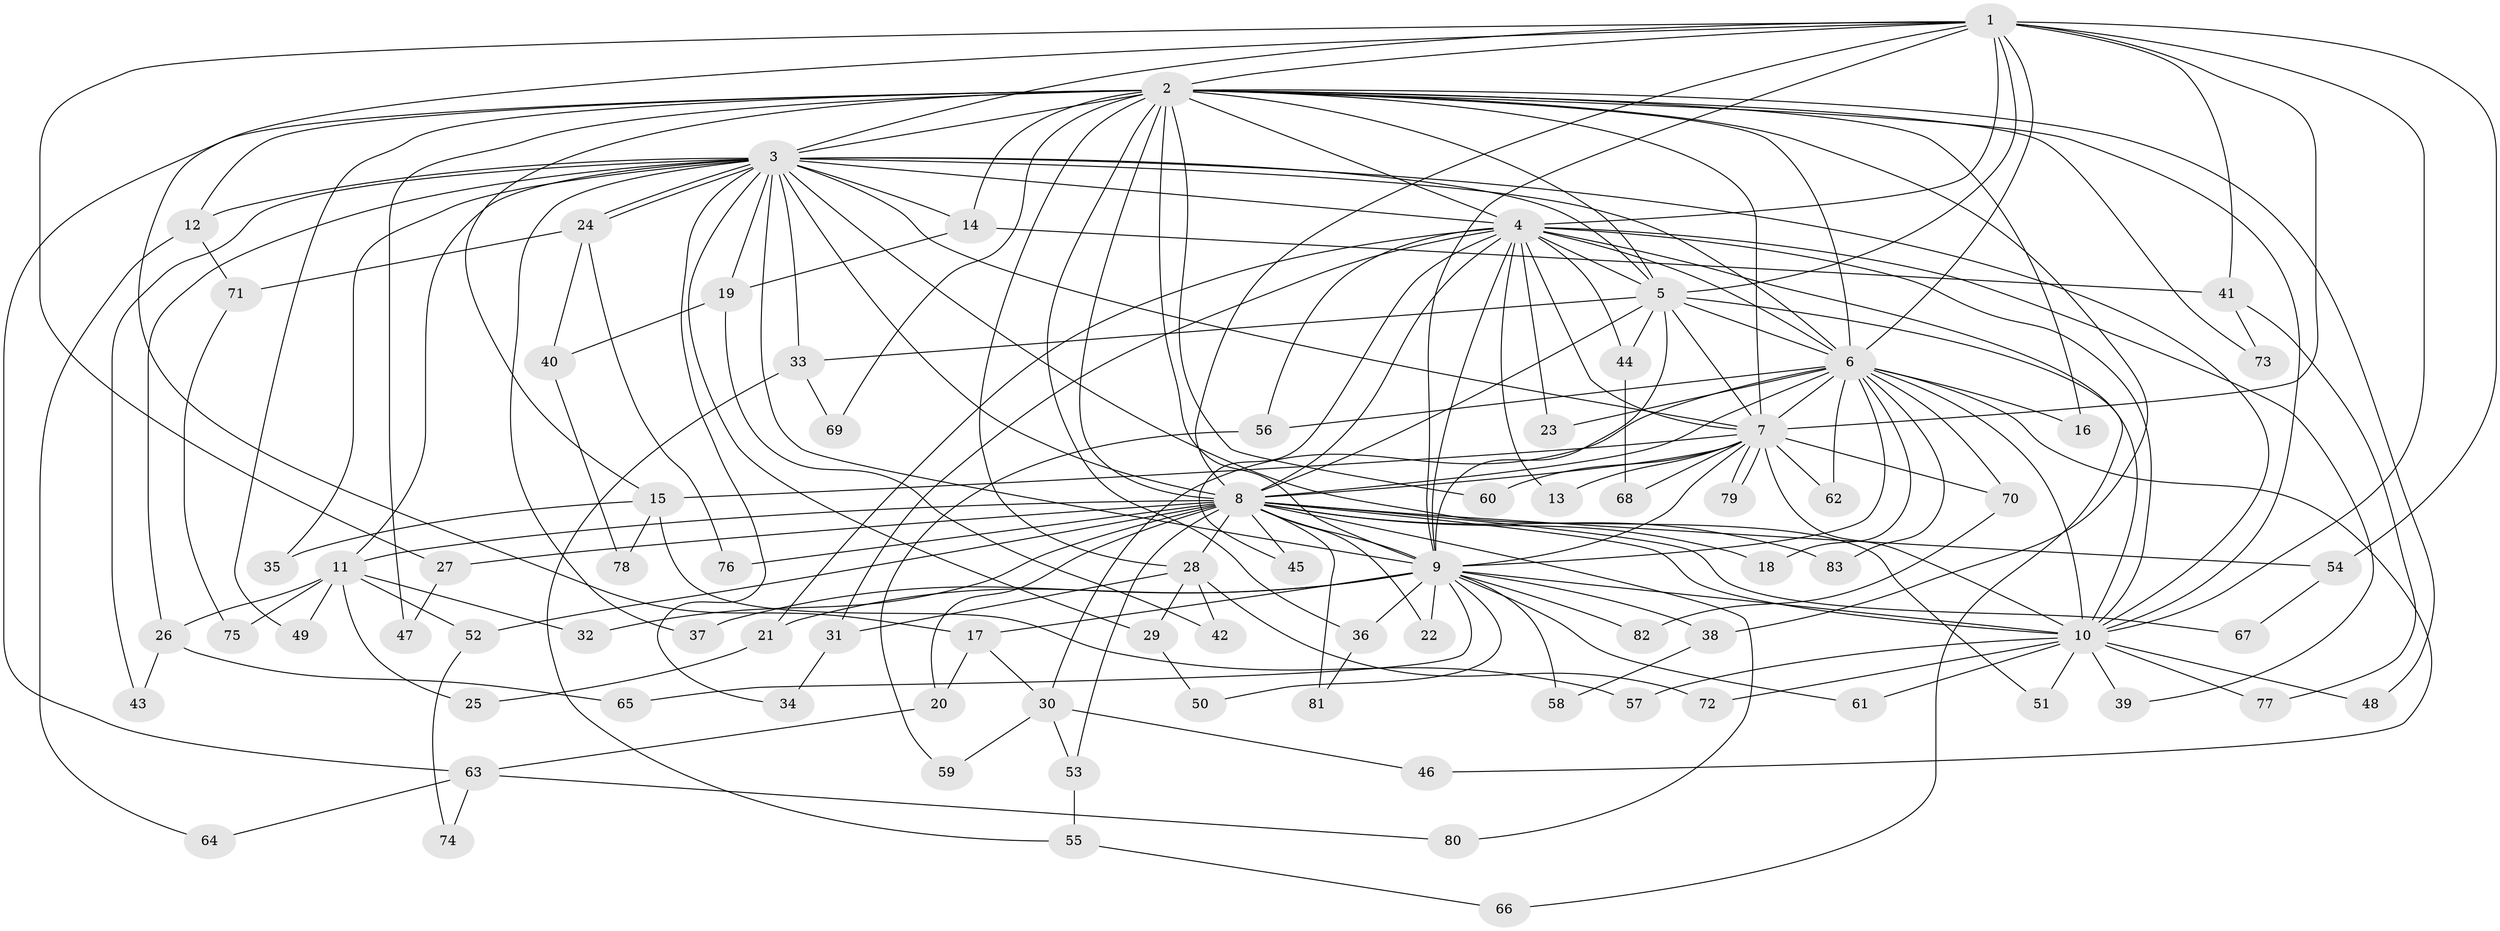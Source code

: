 // Generated by graph-tools (version 1.1) at 2025/45/03/09/25 04:45:41]
// undirected, 83 vertices, 191 edges
graph export_dot {
graph [start="1"]
  node [color=gray90,style=filled];
  1;
  2;
  3;
  4;
  5;
  6;
  7;
  8;
  9;
  10;
  11;
  12;
  13;
  14;
  15;
  16;
  17;
  18;
  19;
  20;
  21;
  22;
  23;
  24;
  25;
  26;
  27;
  28;
  29;
  30;
  31;
  32;
  33;
  34;
  35;
  36;
  37;
  38;
  39;
  40;
  41;
  42;
  43;
  44;
  45;
  46;
  47;
  48;
  49;
  50;
  51;
  52;
  53;
  54;
  55;
  56;
  57;
  58;
  59;
  60;
  61;
  62;
  63;
  64;
  65;
  66;
  67;
  68;
  69;
  70;
  71;
  72;
  73;
  74;
  75;
  76;
  77;
  78;
  79;
  80;
  81;
  82;
  83;
  1 -- 2;
  1 -- 3;
  1 -- 4;
  1 -- 5;
  1 -- 6;
  1 -- 7;
  1 -- 8;
  1 -- 9;
  1 -- 10;
  1 -- 17;
  1 -- 27;
  1 -- 41;
  1 -- 54;
  2 -- 3;
  2 -- 4;
  2 -- 5;
  2 -- 6;
  2 -- 7;
  2 -- 8;
  2 -- 9;
  2 -- 10;
  2 -- 12;
  2 -- 14;
  2 -- 15;
  2 -- 16;
  2 -- 28;
  2 -- 36;
  2 -- 38;
  2 -- 47;
  2 -- 48;
  2 -- 49;
  2 -- 60;
  2 -- 63;
  2 -- 69;
  2 -- 73;
  3 -- 4;
  3 -- 5;
  3 -- 6;
  3 -- 7;
  3 -- 8;
  3 -- 9;
  3 -- 10;
  3 -- 11;
  3 -- 12;
  3 -- 14;
  3 -- 19;
  3 -- 24;
  3 -- 24;
  3 -- 26;
  3 -- 29;
  3 -- 33;
  3 -- 34;
  3 -- 35;
  3 -- 37;
  3 -- 43;
  3 -- 51;
  4 -- 5;
  4 -- 6;
  4 -- 7;
  4 -- 8;
  4 -- 9;
  4 -- 10;
  4 -- 13;
  4 -- 21;
  4 -- 23;
  4 -- 31;
  4 -- 39;
  4 -- 44;
  4 -- 45;
  4 -- 56;
  4 -- 66;
  5 -- 6;
  5 -- 7;
  5 -- 8;
  5 -- 9;
  5 -- 10;
  5 -- 33;
  5 -- 44;
  6 -- 7;
  6 -- 8;
  6 -- 9;
  6 -- 10;
  6 -- 16;
  6 -- 18;
  6 -- 23;
  6 -- 30;
  6 -- 46;
  6 -- 56;
  6 -- 62;
  6 -- 70;
  6 -- 83;
  7 -- 8;
  7 -- 9;
  7 -- 10;
  7 -- 13;
  7 -- 15;
  7 -- 60;
  7 -- 62;
  7 -- 68;
  7 -- 70;
  7 -- 79;
  7 -- 79;
  8 -- 9;
  8 -- 10;
  8 -- 11;
  8 -- 18;
  8 -- 20;
  8 -- 22;
  8 -- 27;
  8 -- 28;
  8 -- 32;
  8 -- 45;
  8 -- 52;
  8 -- 53;
  8 -- 54;
  8 -- 67;
  8 -- 76;
  8 -- 80;
  8 -- 81;
  8 -- 83;
  9 -- 10;
  9 -- 17;
  9 -- 21;
  9 -- 22;
  9 -- 36;
  9 -- 37;
  9 -- 38;
  9 -- 50;
  9 -- 58;
  9 -- 61;
  9 -- 65;
  9 -- 82;
  10 -- 39;
  10 -- 48;
  10 -- 51;
  10 -- 57;
  10 -- 61;
  10 -- 72;
  10 -- 77;
  11 -- 25;
  11 -- 26;
  11 -- 32;
  11 -- 49;
  11 -- 52;
  11 -- 75;
  12 -- 64;
  12 -- 71;
  14 -- 19;
  14 -- 41;
  15 -- 35;
  15 -- 57;
  15 -- 78;
  17 -- 20;
  17 -- 30;
  19 -- 40;
  19 -- 42;
  20 -- 63;
  21 -- 25;
  24 -- 40;
  24 -- 71;
  24 -- 76;
  26 -- 43;
  26 -- 65;
  27 -- 47;
  28 -- 29;
  28 -- 31;
  28 -- 42;
  28 -- 72;
  29 -- 50;
  30 -- 46;
  30 -- 53;
  30 -- 59;
  31 -- 34;
  33 -- 55;
  33 -- 69;
  36 -- 81;
  38 -- 58;
  40 -- 78;
  41 -- 73;
  41 -- 77;
  44 -- 68;
  52 -- 74;
  53 -- 55;
  54 -- 67;
  55 -- 66;
  56 -- 59;
  63 -- 64;
  63 -- 74;
  63 -- 80;
  70 -- 82;
  71 -- 75;
}
